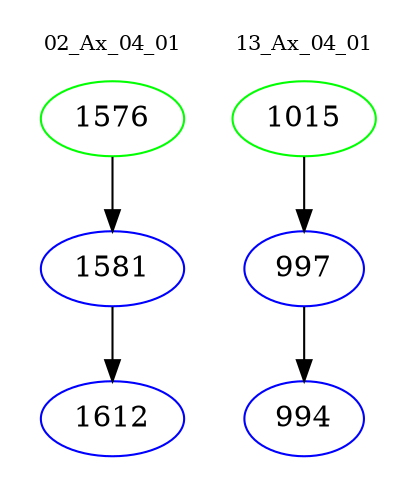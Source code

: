 digraph{
subgraph cluster_0 {
color = white
label = "02_Ax_04_01";
fontsize=10;
T0_1576 [label="1576", color="green"]
T0_1576 -> T0_1581 [color="black"]
T0_1581 [label="1581", color="blue"]
T0_1581 -> T0_1612 [color="black"]
T0_1612 [label="1612", color="blue"]
}
subgraph cluster_1 {
color = white
label = "13_Ax_04_01";
fontsize=10;
T1_1015 [label="1015", color="green"]
T1_1015 -> T1_997 [color="black"]
T1_997 [label="997", color="blue"]
T1_997 -> T1_994 [color="black"]
T1_994 [label="994", color="blue"]
}
}
